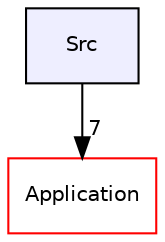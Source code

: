 digraph "C:/Users/Adrian/Desktop/Projekt PMIK/Projects/Src" {
  compound=true
  node [ fontsize="10", fontname="Helvetica"];
  edge [ labelfontsize="10", labelfontname="Helvetica"];
  dir_413f4e031a85da0d68269c6fd2f76e1c [shape=box, label="Src", style="filled", fillcolor="#eeeeff", pencolor="black", URL="dir_413f4e031a85da0d68269c6fd2f76e1c.html"];
  dir_cdcee010420be67b169ffb8aacdf586c [shape=box label="Application" fillcolor="white" style="filled" color="red" URL="dir_cdcee010420be67b169ffb8aacdf586c.html"];
  dir_413f4e031a85da0d68269c6fd2f76e1c->dir_cdcee010420be67b169ffb8aacdf586c [headlabel="7", labeldistance=1.5 headhref="dir_000000_000001.html"];
}
